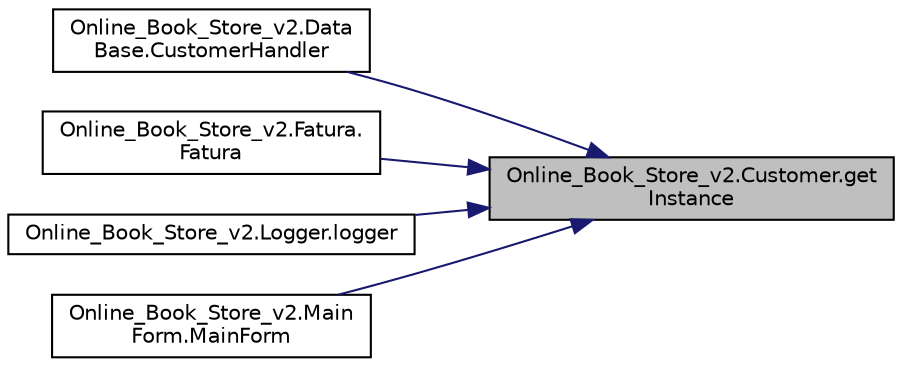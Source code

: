 digraph "Online_Book_Store_v2.Customer.getInstance"
{
 // LATEX_PDF_SIZE
  edge [fontname="Helvetica",fontsize="10",labelfontname="Helvetica",labelfontsize="10"];
  node [fontname="Helvetica",fontsize="10",shape=record];
  rankdir="RL";
  Node1 [label="Online_Book_Store_v2.Customer.get\lInstance",height=0.2,width=0.4,color="black", fillcolor="grey75", style="filled", fontcolor="black",tooltip=" "];
  Node1 -> Node2 [dir="back",color="midnightblue",fontsize="10",style="solid",fontname="Helvetica"];
  Node2 [label="Online_Book_Store_v2.Data\lBase.CustomerHandler",height=0.2,width=0.4,color="black", fillcolor="white", style="filled",URL="$class_online___book___store__v2_1_1_data_base.html#a07d10023dd397823efdf460161f4bfac",tooltip="Customer informations checks from database."];
  Node1 -> Node3 [dir="back",color="midnightblue",fontsize="10",style="solid",fontname="Helvetica"];
  Node3 [label="Online_Book_Store_v2.Fatura.\lFatura",height=0.2,width=0.4,color="black", fillcolor="white", style="filled",URL="$class_online___book___store__v2_1_1_fatura.html#a3dab439fb4a855e53b6fa8cf6c81cd4b",tooltip="Shows the invoice."];
  Node1 -> Node4 [dir="back",color="midnightblue",fontsize="10",style="solid",fontname="Helvetica"];
  Node4 [label="Online_Book_Store_v2.Logger.logger",height=0.2,width=0.4,color="black", fillcolor="white", style="filled",URL="$class_online___book___store__v2_1_1_logger.html#ae8555ba910890bfc45d8e34e3f53150a",tooltip=" "];
  Node1 -> Node5 [dir="back",color="midnightblue",fontsize="10",style="solid",fontname="Helvetica"];
  Node5 [label="Online_Book_Store_v2.Main\lForm.MainForm",height=0.2,width=0.4,color="black", fillcolor="white", style="filled",URL="$class_online___book___store__v2_1_1_main_form.html#a65a05cc2f6750e1de6a2d4cae6da4910",tooltip=" "];
}
